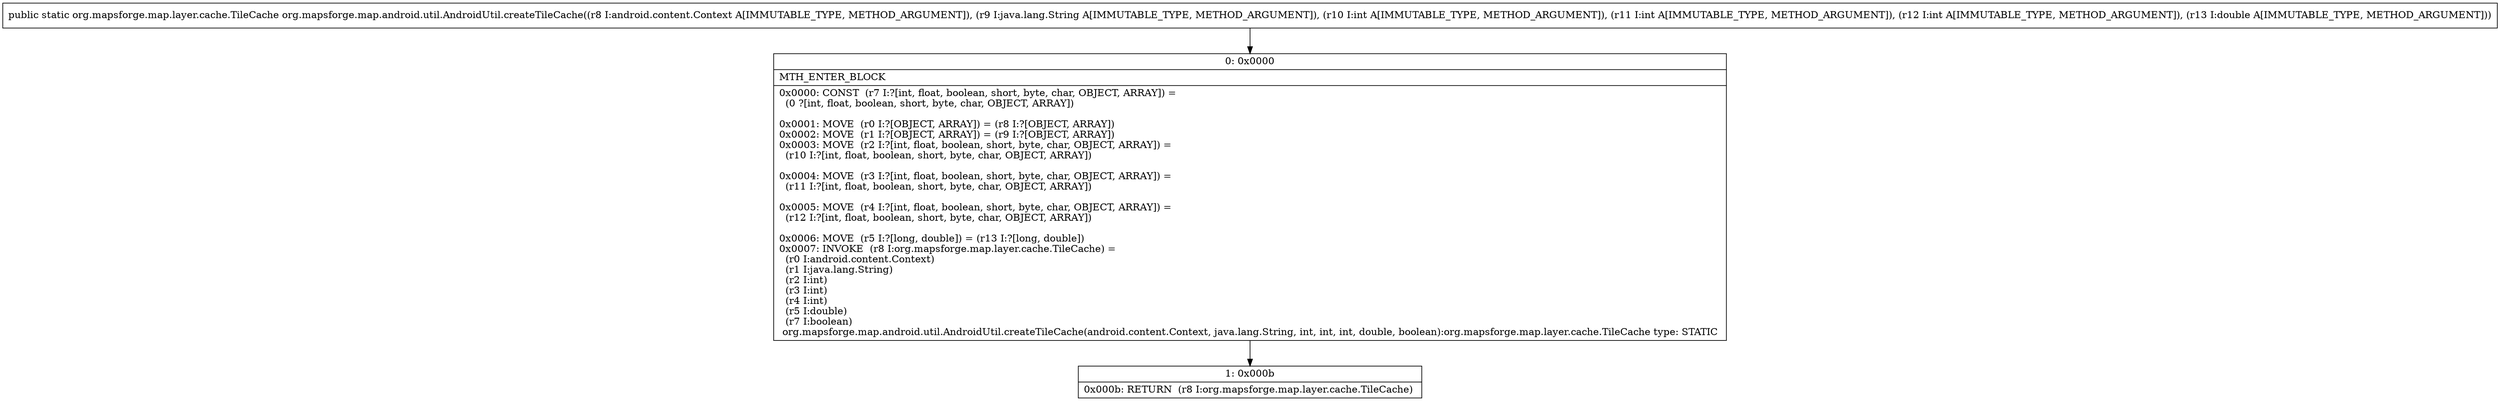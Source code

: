digraph "CFG fororg.mapsforge.map.android.util.AndroidUtil.createTileCache(Landroid\/content\/Context;Ljava\/lang\/String;IIID)Lorg\/mapsforge\/map\/layer\/cache\/TileCache;" {
Node_0 [shape=record,label="{0\:\ 0x0000|MTH_ENTER_BLOCK\l|0x0000: CONST  (r7 I:?[int, float, boolean, short, byte, char, OBJECT, ARRAY]) = \l  (0 ?[int, float, boolean, short, byte, char, OBJECT, ARRAY])\l \l0x0001: MOVE  (r0 I:?[OBJECT, ARRAY]) = (r8 I:?[OBJECT, ARRAY]) \l0x0002: MOVE  (r1 I:?[OBJECT, ARRAY]) = (r9 I:?[OBJECT, ARRAY]) \l0x0003: MOVE  (r2 I:?[int, float, boolean, short, byte, char, OBJECT, ARRAY]) = \l  (r10 I:?[int, float, boolean, short, byte, char, OBJECT, ARRAY])\l \l0x0004: MOVE  (r3 I:?[int, float, boolean, short, byte, char, OBJECT, ARRAY]) = \l  (r11 I:?[int, float, boolean, short, byte, char, OBJECT, ARRAY])\l \l0x0005: MOVE  (r4 I:?[int, float, boolean, short, byte, char, OBJECT, ARRAY]) = \l  (r12 I:?[int, float, boolean, short, byte, char, OBJECT, ARRAY])\l \l0x0006: MOVE  (r5 I:?[long, double]) = (r13 I:?[long, double]) \l0x0007: INVOKE  (r8 I:org.mapsforge.map.layer.cache.TileCache) = \l  (r0 I:android.content.Context)\l  (r1 I:java.lang.String)\l  (r2 I:int)\l  (r3 I:int)\l  (r4 I:int)\l  (r5 I:double)\l  (r7 I:boolean)\l org.mapsforge.map.android.util.AndroidUtil.createTileCache(android.content.Context, java.lang.String, int, int, int, double, boolean):org.mapsforge.map.layer.cache.TileCache type: STATIC \l}"];
Node_1 [shape=record,label="{1\:\ 0x000b|0x000b: RETURN  (r8 I:org.mapsforge.map.layer.cache.TileCache) \l}"];
MethodNode[shape=record,label="{public static org.mapsforge.map.layer.cache.TileCache org.mapsforge.map.android.util.AndroidUtil.createTileCache((r8 I:android.content.Context A[IMMUTABLE_TYPE, METHOD_ARGUMENT]), (r9 I:java.lang.String A[IMMUTABLE_TYPE, METHOD_ARGUMENT]), (r10 I:int A[IMMUTABLE_TYPE, METHOD_ARGUMENT]), (r11 I:int A[IMMUTABLE_TYPE, METHOD_ARGUMENT]), (r12 I:int A[IMMUTABLE_TYPE, METHOD_ARGUMENT]), (r13 I:double A[IMMUTABLE_TYPE, METHOD_ARGUMENT])) }"];
MethodNode -> Node_0;
Node_0 -> Node_1;
}

